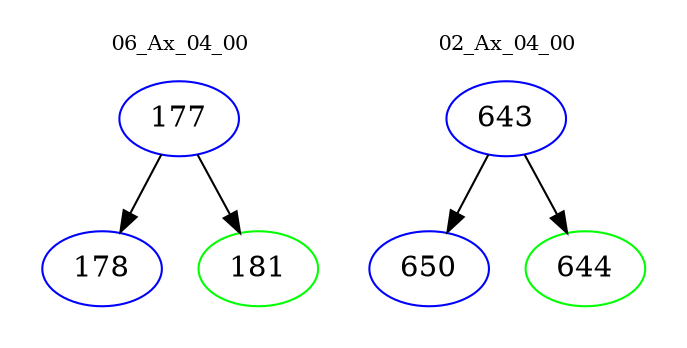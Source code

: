 digraph{
subgraph cluster_0 {
color = white
label = "06_Ax_04_00";
fontsize=10;
T0_177 [label="177", color="blue"]
T0_177 -> T0_178 [color="black"]
T0_178 [label="178", color="blue"]
T0_177 -> T0_181 [color="black"]
T0_181 [label="181", color="green"]
}
subgraph cluster_1 {
color = white
label = "02_Ax_04_00";
fontsize=10;
T1_643 [label="643", color="blue"]
T1_643 -> T1_650 [color="black"]
T1_650 [label="650", color="blue"]
T1_643 -> T1_644 [color="black"]
T1_644 [label="644", color="green"]
}
}
